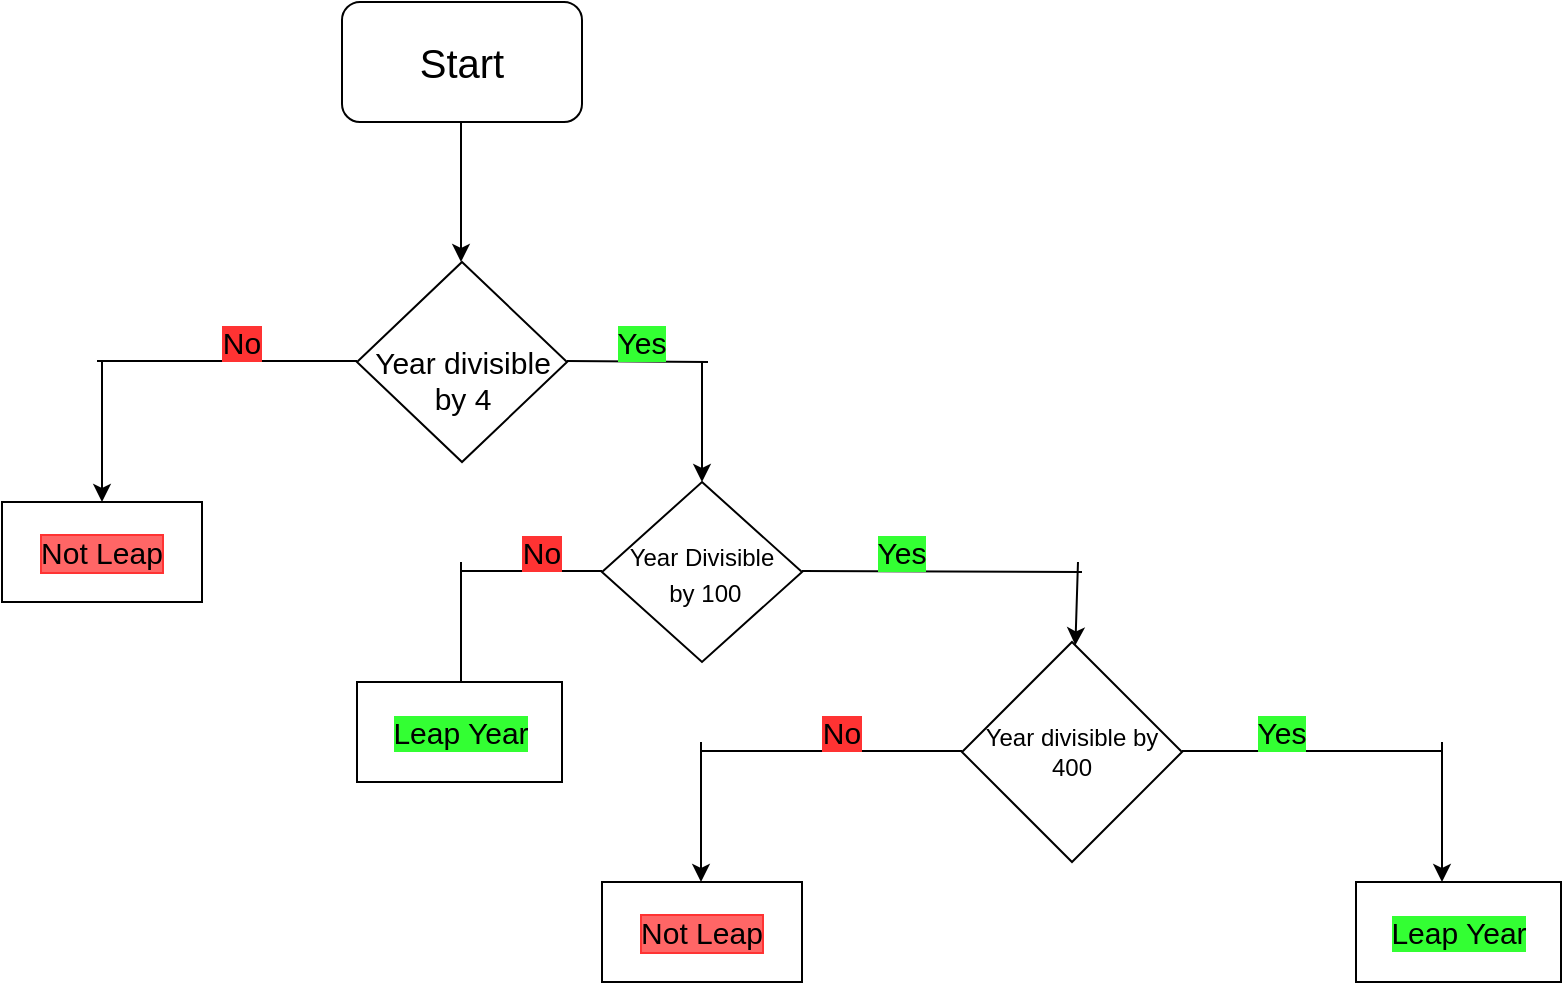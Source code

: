 <mxfile version="14.5.1" type="github">
  <diagram id="Sqsg5uLiVBnWR7xdXs7N" name="Page-1">
    <mxGraphModel dx="1038" dy="580" grid="1" gridSize="10" guides="1" tooltips="1" connect="1" arrows="1" fold="1" page="1" pageScale="1" pageWidth="827" pageHeight="1169" math="0" shadow="0">
      <root>
        <mxCell id="0" />
        <mxCell id="1" parent="0" />
        <mxCell id="k9XkC5c0XQXcZgpCj6C3-2" value="Start" style="rounded=1;whiteSpace=wrap;html=1;fontSize=20;" vertex="1" parent="1">
          <mxGeometry x="320" y="40" width="120" height="60" as="geometry" />
        </mxCell>
        <mxCell id="k9XkC5c0XQXcZgpCj6C3-3" value="" style="endArrow=classic;html=1;fontSize=20;verticalAlign=bottom;" edge="1" parent="1">
          <mxGeometry width="50" height="50" relative="1" as="geometry">
            <mxPoint x="379.5" y="100" as="sourcePoint" />
            <mxPoint x="379.5" y="170" as="targetPoint" />
          </mxGeometry>
        </mxCell>
        <mxCell id="k9XkC5c0XQXcZgpCj6C3-4" value="&lt;br&gt;Year divisible&lt;br&gt;by 4" style="rhombus;whiteSpace=wrap;html=1;fontSize=15;" vertex="1" parent="1">
          <mxGeometry x="327.5" y="170" width="105" height="100" as="geometry" />
        </mxCell>
        <mxCell id="k9XkC5c0XQXcZgpCj6C3-7" value="" style="endArrow=none;html=1;fontSize=15;" edge="1" parent="1">
          <mxGeometry width="50" height="50" relative="1" as="geometry">
            <mxPoint x="432.5" y="219.5" as="sourcePoint" />
            <mxPoint x="503" y="220" as="targetPoint" />
          </mxGeometry>
        </mxCell>
        <mxCell id="k9XkC5c0XQXcZgpCj6C3-8" value="" style="endArrow=none;html=1;fontSize=15;" edge="1" parent="1">
          <mxGeometry width="50" height="50" relative="1" as="geometry">
            <mxPoint x="197.5" y="219.5" as="sourcePoint" />
            <mxPoint x="327.5" y="219.5" as="targetPoint" />
          </mxGeometry>
        </mxCell>
        <mxCell id="k9XkC5c0XQXcZgpCj6C3-9" value="" style="endArrow=classic;html=1;fontSize=15;" edge="1" parent="1">
          <mxGeometry width="50" height="50" relative="1" as="geometry">
            <mxPoint x="200" y="220" as="sourcePoint" />
            <mxPoint x="200" y="290" as="targetPoint" />
          </mxGeometry>
        </mxCell>
        <mxCell id="k9XkC5c0XQXcZgpCj6C3-10" value="Not Leap" style="rounded=0;whiteSpace=wrap;html=1;fontSize=15;labelBackgroundColor=#FF6666;labelBorderColor=#FF3333;" vertex="1" parent="1">
          <mxGeometry x="150" y="290" width="100" height="50" as="geometry" />
        </mxCell>
        <mxCell id="k9XkC5c0XQXcZgpCj6C3-11" value="" style="endArrow=classic;html=1;fontSize=15;" edge="1" parent="1">
          <mxGeometry width="50" height="50" relative="1" as="geometry">
            <mxPoint x="500" y="220" as="sourcePoint" />
            <mxPoint x="500" y="280" as="targetPoint" />
          </mxGeometry>
        </mxCell>
        <mxCell id="k9XkC5c0XQXcZgpCj6C3-12" value="&lt;font style=&quot;font-size: 12px&quot;&gt;Year Divisible&lt;br&gt;&amp;nbsp;by 100&lt;/font&gt;" style="rhombus;whiteSpace=wrap;html=1;labelBackgroundColor=none;fontSize=15;" vertex="1" parent="1">
          <mxGeometry x="450" y="280" width="100" height="90" as="geometry" />
        </mxCell>
        <mxCell id="k9XkC5c0XQXcZgpCj6C3-14" value="" style="endArrow=none;html=1;fontSize=15;" edge="1" parent="1">
          <mxGeometry width="50" height="50" relative="1" as="geometry">
            <mxPoint x="380" y="324.5" as="sourcePoint" />
            <mxPoint x="450" y="324.5" as="targetPoint" />
          </mxGeometry>
        </mxCell>
        <mxCell id="k9XkC5c0XQXcZgpCj6C3-15" value="" style="endArrow=classic;html=1;fontSize=15;" edge="1" parent="1">
          <mxGeometry width="50" height="50" relative="1" as="geometry">
            <mxPoint x="379.5" y="320" as="sourcePoint" />
            <mxPoint x="379.5" y="390" as="targetPoint" />
          </mxGeometry>
        </mxCell>
        <mxCell id="k9XkC5c0XQXcZgpCj6C3-16" value="Leap Year" style="rounded=0;whiteSpace=wrap;html=1;labelBackgroundColor=#33FF33;fontSize=15;" vertex="1" parent="1">
          <mxGeometry x="327.5" y="380" width="102.5" height="50" as="geometry" />
        </mxCell>
        <mxCell id="k9XkC5c0XQXcZgpCj6C3-17" value="" style="endArrow=none;html=1;fontSize=15;" edge="1" parent="1">
          <mxGeometry width="50" height="50" relative="1" as="geometry">
            <mxPoint x="550" y="324.5" as="sourcePoint" />
            <mxPoint x="690" y="325" as="targetPoint" />
          </mxGeometry>
        </mxCell>
        <mxCell id="k9XkC5c0XQXcZgpCj6C3-18" value="" style="endArrow=classic;html=1;fontSize=15;" edge="1" parent="1" target="k9XkC5c0XQXcZgpCj6C3-19">
          <mxGeometry width="50" height="50" relative="1" as="geometry">
            <mxPoint x="688" y="320" as="sourcePoint" />
            <mxPoint x="690" y="390" as="targetPoint" />
          </mxGeometry>
        </mxCell>
        <mxCell id="k9XkC5c0XQXcZgpCj6C3-19" value="Year divisible by 400" style="rhombus;whiteSpace=wrap;html=1;" vertex="1" parent="1">
          <mxGeometry x="630" y="360" width="110" height="110" as="geometry" />
        </mxCell>
        <mxCell id="k9XkC5c0XQXcZgpCj6C3-20" value="" style="endArrow=none;html=1;fontSize=15;" edge="1" parent="1">
          <mxGeometry width="50" height="50" relative="1" as="geometry">
            <mxPoint x="500" y="414.5" as="sourcePoint" />
            <mxPoint x="630" y="414.5" as="targetPoint" />
          </mxGeometry>
        </mxCell>
        <mxCell id="k9XkC5c0XQXcZgpCj6C3-21" value="" style="endArrow=none;html=1;fontSize=15;" edge="1" parent="1">
          <mxGeometry width="50" height="50" relative="1" as="geometry">
            <mxPoint x="740" y="414.5" as="sourcePoint" />
            <mxPoint x="870" y="414.5" as="targetPoint" />
          </mxGeometry>
        </mxCell>
        <mxCell id="k9XkC5c0XQXcZgpCj6C3-22" value="" style="endArrow=classic;html=1;fontSize=15;" edge="1" parent="1">
          <mxGeometry width="50" height="50" relative="1" as="geometry">
            <mxPoint x="499.5" y="410" as="sourcePoint" />
            <mxPoint x="499.5" y="480" as="targetPoint" />
          </mxGeometry>
        </mxCell>
        <mxCell id="k9XkC5c0XQXcZgpCj6C3-23" value="" style="endArrow=classic;html=1;fontSize=15;" edge="1" parent="1">
          <mxGeometry width="50" height="50" relative="1" as="geometry">
            <mxPoint x="870" y="410" as="sourcePoint" />
            <mxPoint x="870" y="480" as="targetPoint" />
          </mxGeometry>
        </mxCell>
        <mxCell id="k9XkC5c0XQXcZgpCj6C3-24" value="Leap Year" style="rounded=0;whiteSpace=wrap;html=1;labelBackgroundColor=#33FF33;fontSize=15;" vertex="1" parent="1">
          <mxGeometry x="827" y="480" width="102.5" height="50" as="geometry" />
        </mxCell>
        <mxCell id="k9XkC5c0XQXcZgpCj6C3-25" value="Not Leap" style="rounded=0;whiteSpace=wrap;html=1;fontSize=15;labelBackgroundColor=#FF6666;labelBorderColor=#FF3333;" vertex="1" parent="1">
          <mxGeometry x="450" y="480" width="100" height="50" as="geometry" />
        </mxCell>
        <mxCell id="k9XkC5c0XQXcZgpCj6C3-28" value="Yes" style="text;html=1;strokeColor=none;fillColor=none;align=center;verticalAlign=middle;whiteSpace=wrap;rounded=0;labelBackgroundColor=#33FF33;fontSize=15;" vertex="1" parent="1">
          <mxGeometry x="450" y="200" width="40" height="20" as="geometry" />
        </mxCell>
        <mxCell id="k9XkC5c0XQXcZgpCj6C3-29" value="Yes" style="text;html=1;strokeColor=none;fillColor=none;align=center;verticalAlign=middle;whiteSpace=wrap;rounded=0;labelBackgroundColor=#33FF33;fontSize=15;" vertex="1" parent="1">
          <mxGeometry x="580" y="305" width="40" height="20" as="geometry" />
        </mxCell>
        <mxCell id="k9XkC5c0XQXcZgpCj6C3-30" value="Yes" style="text;html=1;strokeColor=none;fillColor=none;align=center;verticalAlign=middle;whiteSpace=wrap;rounded=0;labelBackgroundColor=#33FF33;fontSize=15;" vertex="1" parent="1">
          <mxGeometry x="770" y="395" width="40" height="20" as="geometry" />
        </mxCell>
        <mxCell id="k9XkC5c0XQXcZgpCj6C3-31" value="No" style="text;html=1;strokeColor=none;fillColor=none;align=center;verticalAlign=middle;whiteSpace=wrap;rounded=0;labelBackgroundColor=#FF3333;fontSize=15;" vertex="1" parent="1">
          <mxGeometry x="250" y="200" width="40" height="20" as="geometry" />
        </mxCell>
        <mxCell id="k9XkC5c0XQXcZgpCj6C3-32" value="No" style="text;html=1;strokeColor=none;fillColor=none;align=center;verticalAlign=middle;whiteSpace=wrap;rounded=0;labelBackgroundColor=#FF3333;fontSize=15;" vertex="1" parent="1">
          <mxGeometry x="400" y="305" width="40" height="20" as="geometry" />
        </mxCell>
        <mxCell id="k9XkC5c0XQXcZgpCj6C3-33" value="No" style="text;html=1;strokeColor=none;fillColor=none;align=center;verticalAlign=middle;whiteSpace=wrap;rounded=0;labelBackgroundColor=#FF3333;fontSize=15;" vertex="1" parent="1">
          <mxGeometry x="550" y="395" width="40" height="20" as="geometry" />
        </mxCell>
      </root>
    </mxGraphModel>
  </diagram>
</mxfile>
